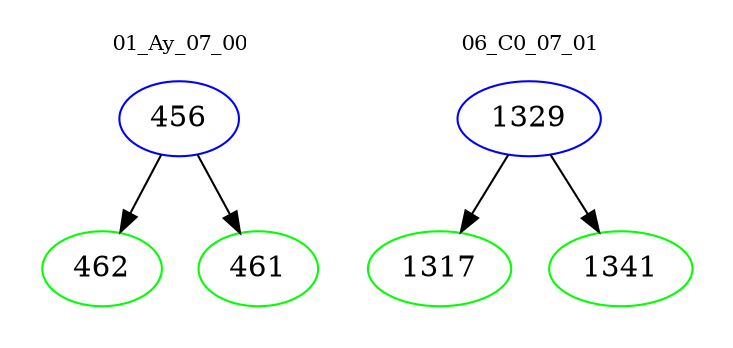 digraph{
subgraph cluster_0 {
color = white
label = "01_Ay_07_00";
fontsize=10;
T0_456 [label="456", color="blue"]
T0_456 -> T0_462 [color="black"]
T0_462 [label="462", color="green"]
T0_456 -> T0_461 [color="black"]
T0_461 [label="461", color="green"]
}
subgraph cluster_1 {
color = white
label = "06_C0_07_01";
fontsize=10;
T1_1329 [label="1329", color="blue"]
T1_1329 -> T1_1317 [color="black"]
T1_1317 [label="1317", color="green"]
T1_1329 -> T1_1341 [color="black"]
T1_1341 [label="1341", color="green"]
}
}
